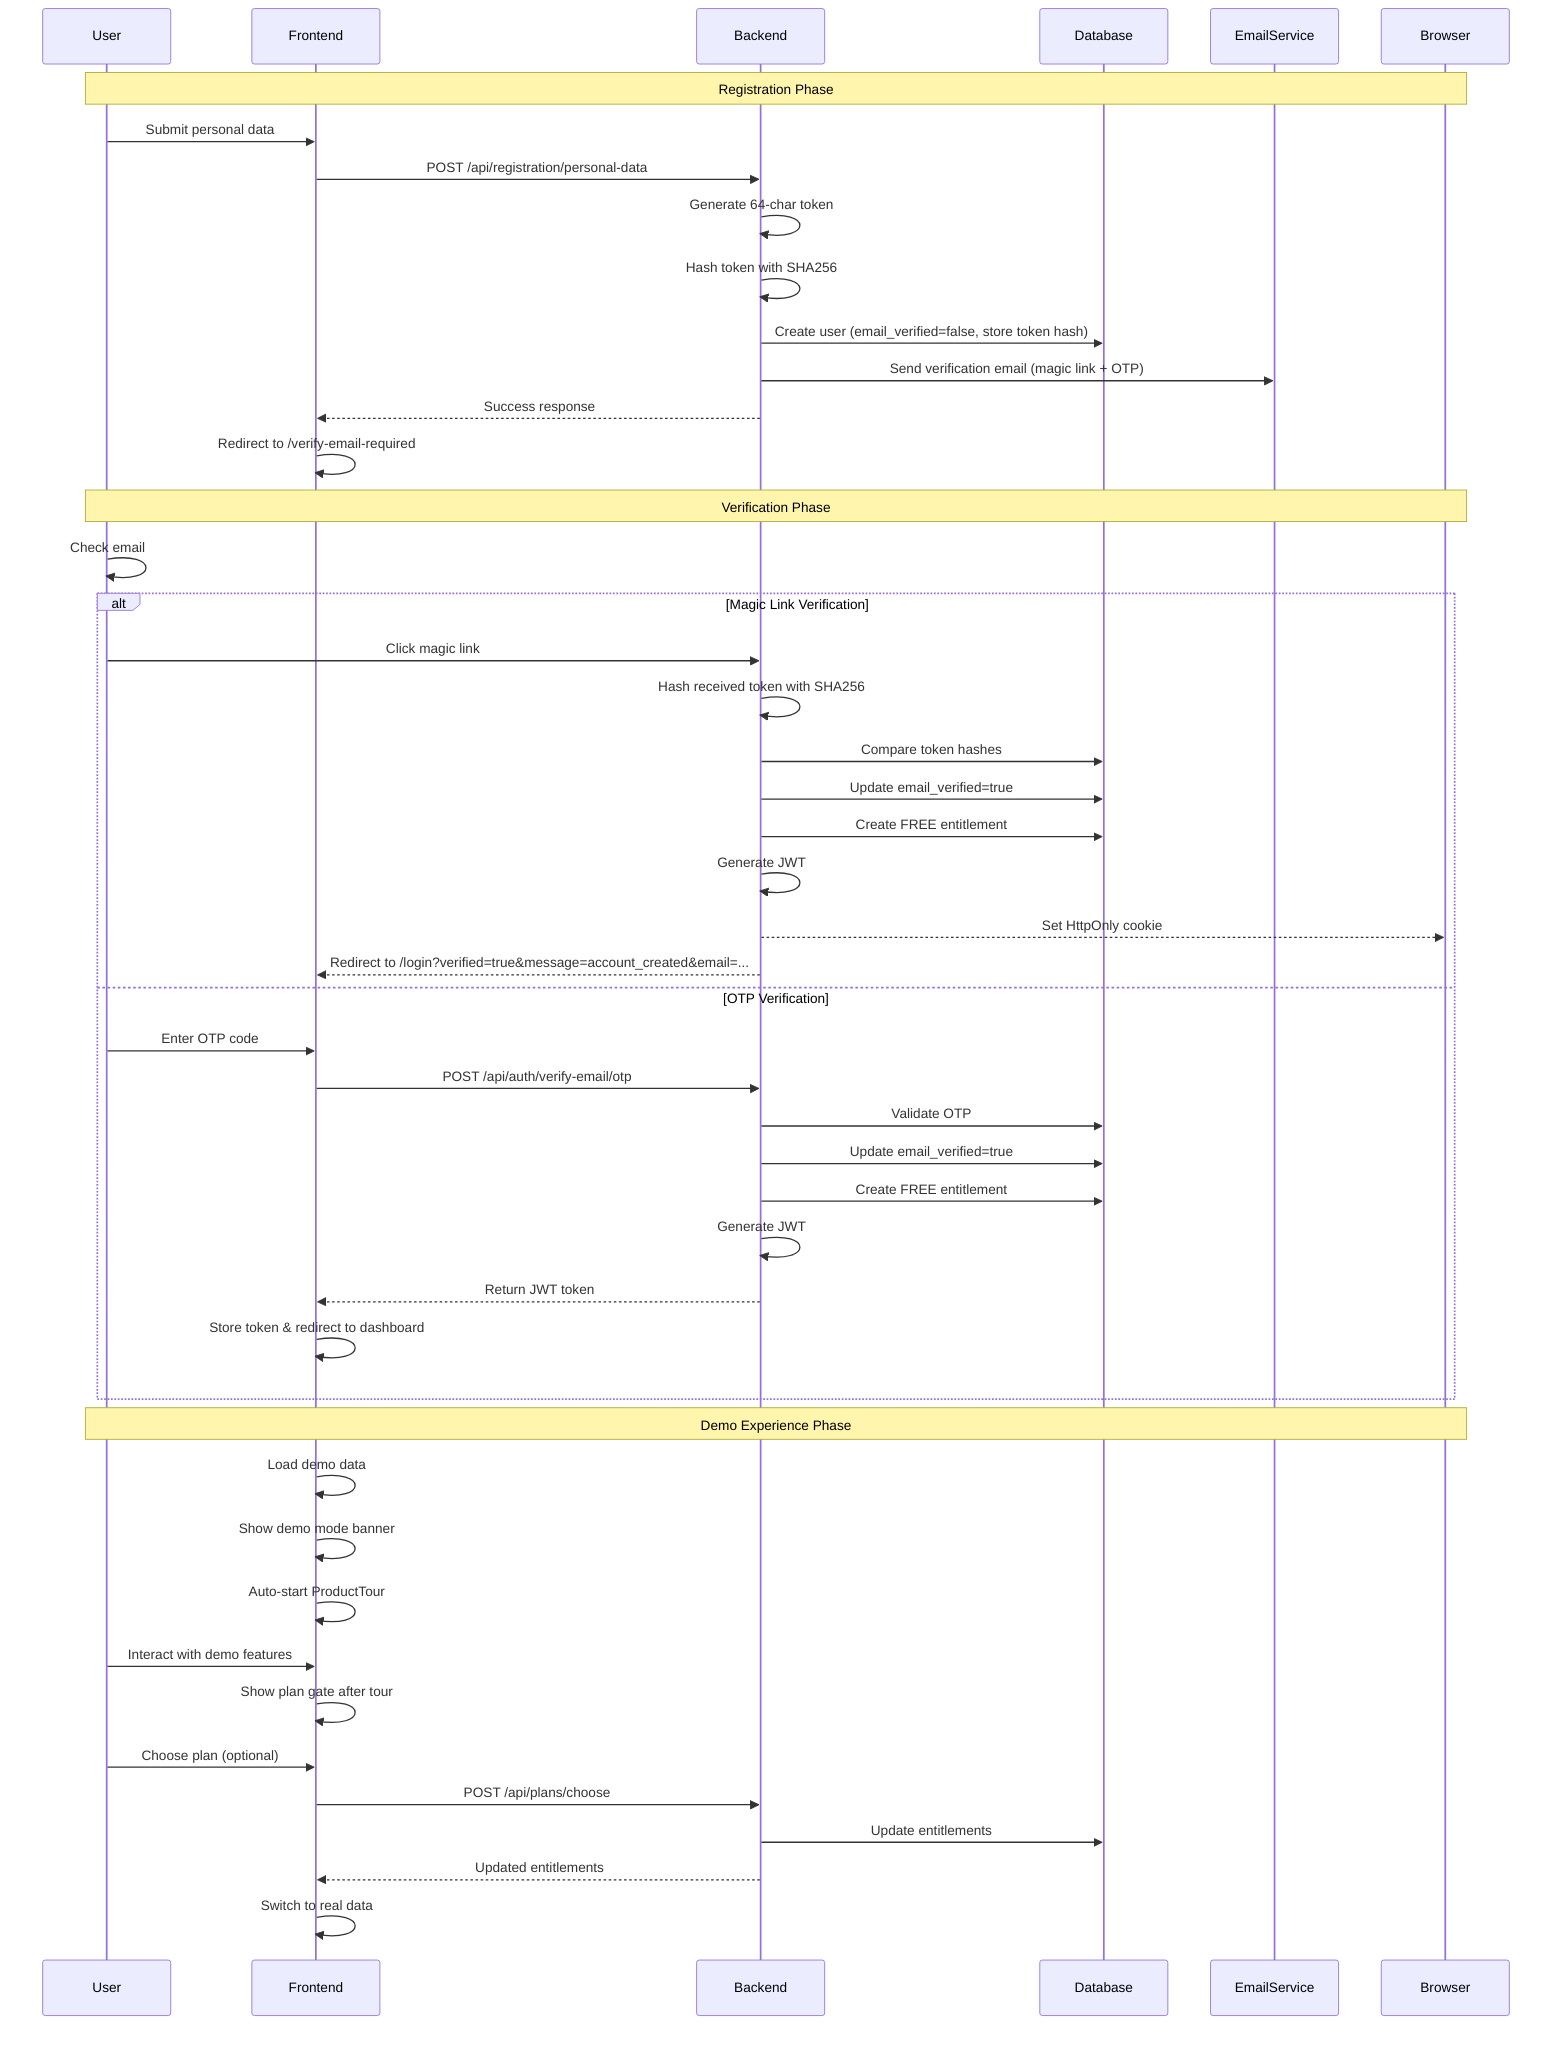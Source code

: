 sequenceDiagram
    participant User
    participant Frontend
    participant Backend
    participant Database
    participant EmailService
    participant Browser

    Note over User,Browser: Registration Phase
    User->>Frontend: Submit personal data
    Frontend->>Backend: POST /api/registration/personal-data
    Backend->>Backend: Generate 64-char token
    Backend->>Backend: Hash token with SHA256
    Backend->>Database: Create user (email_verified=false, store token hash)
    Backend->>EmailService: Send verification email (magic link + OTP)
    Backend-->>Frontend: Success response
    Frontend->>Frontend: Redirect to /verify-email-required

    Note over User,Browser: Verification Phase
    User->>User: Check email
    alt Magic Link Verification
        User->>Backend: Click magic link
        Backend->>Backend: Hash received token with SHA256
        Backend->>Database: Compare token hashes
        Backend->>Database: Update email_verified=true
        Backend->>Database: Create FREE entitlement
        Backend->>Backend: Generate JWT
        Backend-->>Browser: Set HttpOnly cookie
        Backend-->>Frontend: Redirect to /login?verified=true&message=account_created&email=...
    else OTP Verification
        User->>Frontend: Enter OTP code
        Frontend->>Backend: POST /api/auth/verify-email/otp
        Backend->>Database: Validate OTP
        Backend->>Database: Update email_verified=true
        Backend->>Database: Create FREE entitlement
        Backend->>Backend: Generate JWT
        Backend-->>Frontend: Return JWT token
        Frontend->>Frontend: Store token & redirect to dashboard
    end

    Note over User,Browser: Demo Experience Phase
    Frontend->>Frontend: Load demo data
    Frontend->>Frontend: Show demo mode banner
    Frontend->>Frontend: Auto-start ProductTour
    User->>Frontend: Interact with demo features
    Frontend->>Frontend: Show plan gate after tour
    User->>Frontend: Choose plan (optional)
    Frontend->>Backend: POST /api/plans/choose
    Backend->>Database: Update entitlements
    Backend-->>Frontend: Updated entitlements
    Frontend->>Frontend: Switch to real data